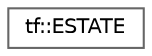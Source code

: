 digraph "类继承关系图"
{
 // LATEX_PDF_SIZE
  bgcolor="transparent";
  edge [fontname=Helvetica,fontsize=10,labelfontname=Helvetica,labelfontsize=10];
  node [fontname=Helvetica,fontsize=10,shape=box,height=0.2,width=0.4];
  rankdir="LR";
  Node0 [id="Node000000",label="tf::ESTATE",height=0.2,width=0.4,color="grey40", fillcolor="white", style="filled",URL="$structtf_1_1_e_s_t_a_t_e.html",tooltip=" "];
}

